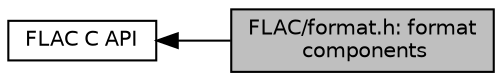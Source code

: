 digraph "FLAC/format.h: format components"
{
  edge [fontname="Helvetica",fontsize="10",labelfontname="Helvetica",labelfontsize="10"];
  node [fontname="Helvetica",fontsize="10",shape=record];
  rankdir=LR;
  Node1 [label="FLAC C API",height=0.2,width=0.4,color="black", fillcolor="white", style="filled",URL="$group__flac.html"];
  Node0 [label="FLAC/format.h: format\l components",height=0.2,width=0.4,color="black", fillcolor="grey75", style="filled", fontcolor="black"];
  Node1->Node0 [shape=plaintext, dir="back", style="solid"];
}
